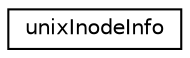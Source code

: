 digraph "Graphical Class Hierarchy"
{
 // LATEX_PDF_SIZE
  edge [fontname="Helvetica",fontsize="10",labelfontname="Helvetica",labelfontsize="10"];
  node [fontname="Helvetica",fontsize="10",shape=record];
  rankdir="LR";
  Node0 [label="unixInodeInfo",height=0.2,width=0.4,color="black", fillcolor="white", style="filled",URL="$db/d1b/sqlite3_8c.html#d1/dc4/structunixInodeInfo",tooltip=" "];
}
